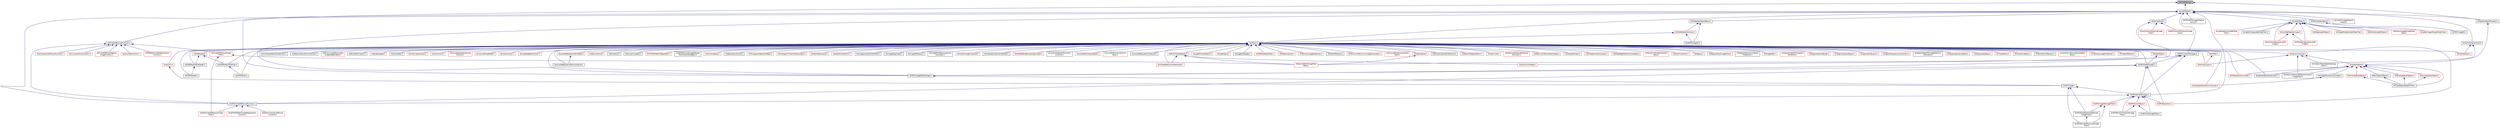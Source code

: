 digraph "itkTimeStamp.h"
{
 // LATEX_PDF_SIZE
  edge [fontname="Helvetica",fontsize="10",labelfontname="Helvetica",labelfontsize="10"];
  node [fontname="Helvetica",fontsize="10",shape=record];
  Node1 [label="itkTimeStamp.h",height=0.2,width=0.4,color="black", fillcolor="grey75", style="filled", fontcolor="black",tooltip=" "];
  Node1 -> Node2 [dir="back",color="midnightblue",fontsize="10",style="solid",fontname="Helvetica"];
  Node2 [label="itkGPUImageDataManager.h",height=0.2,width=0.4,color="black", fillcolor="white", style="filled",URL="$itkGPUImageDataManager_8h.html",tooltip=" "];
  Node2 -> Node3 [dir="back",color="midnightblue",fontsize="10",style="solid",fontname="Helvetica"];
  Node3 [label="itkGPUImage.h",height=0.2,width=0.4,color="black", fillcolor="white", style="filled",URL="$itkGPUImage_8h.html",tooltip=" "];
  Node3 -> Node4 [dir="back",color="midnightblue",fontsize="10",style="solid",fontname="Helvetica"];
  Node4 [label="itkGPUDiscreteGaussianImage\lFilter.h",height=0.2,width=0.4,color="black", fillcolor="white", style="filled",URL="$itkGPUDiscreteGaussianImageFilter_8h.html",tooltip=" "];
  Node3 -> Node5 [dir="back",color="midnightblue",fontsize="10",style="solid",fontname="Helvetica"];
  Node5 [label="itkGPUKernelManager.h",height=0.2,width=0.4,color="black", fillcolor="white", style="filled",URL="$itkGPUKernelManager_8h.html",tooltip=" "];
  Node5 -> Node6 [dir="back",color="midnightblue",fontsize="10",style="solid",fontname="Helvetica"];
  Node6 [label="itkGPUBinaryThresholdImage\lFilter.h",height=0.2,width=0.4,color="black", fillcolor="white", style="filled",URL="$itkGPUBinaryThresholdImageFilter_8h.html",tooltip=" "];
  Node5 -> Node7 [dir="back",color="midnightblue",fontsize="10",style="solid",fontname="Helvetica"];
  Node7 [label="itkGPUCastImageFilter.h",height=0.2,width=0.4,color="black", fillcolor="white", style="filled",URL="$itkGPUCastImageFilter_8h.html",tooltip=" "];
  Node5 -> Node8 [dir="back",color="midnightblue",fontsize="10",style="solid",fontname="Helvetica"];
  Node8 [label="itkGPUFiniteDifferenceFunction.h",height=0.2,width=0.4,color="black", fillcolor="white", style="filled",URL="$itkGPUFiniteDifferenceFunction_8h.html",tooltip=" "];
  Node8 -> Node9 [dir="back",color="midnightblue",fontsize="10",style="solid",fontname="Helvetica"];
  Node9 [label="itkGPUAnisotropicDiffusion\lFunction.h",height=0.2,width=0.4,color="red", fillcolor="white", style="filled",URL="$itkGPUAnisotropicDiffusionFunction_8h.html",tooltip=" "];
  Node8 -> Node14 [dir="back",color="midnightblue",fontsize="10",style="solid",fontname="Helvetica"];
  Node14 [label="itkGPUFiniteDifferenceImage\lFilter.h",height=0.2,width=0.4,color="red", fillcolor="white", style="filled",URL="$itkGPUFiniteDifferenceImageFilter_8h.html",tooltip=" "];
  Node8 -> Node19 [dir="back",color="midnightblue",fontsize="10",style="solid",fontname="Helvetica"];
  Node19 [label="itkGPUPDEDeformableRegistration\lFunction.h",height=0.2,width=0.4,color="red", fillcolor="white", style="filled",URL="$itkGPUPDEDeformableRegistrationFunction_8h.html",tooltip=" "];
  Node5 -> Node21 [dir="back",color="midnightblue",fontsize="10",style="solid",fontname="Helvetica"];
  Node21 [label="itkGPUFunctorBase.h",height=0.2,width=0.4,color="red", fillcolor="white", style="filled",URL="$itkGPUFunctorBase_8h.html",tooltip=" "];
  Node21 -> Node6 [dir="back",color="midnightblue",fontsize="10",style="solid",fontname="Helvetica"];
  Node21 -> Node7 [dir="back",color="midnightblue",fontsize="10",style="solid",fontname="Helvetica"];
  Node5 -> Node23 [dir="back",color="midnightblue",fontsize="10",style="solid",fontname="Helvetica"];
  Node23 [label="itkGPUImageToImageFilter.h",height=0.2,width=0.4,color="red", fillcolor="white", style="filled",URL="$itkGPUImageToImageFilter_8h.html",tooltip=" "];
  Node23 -> Node4 [dir="back",color="midnightblue",fontsize="10",style="solid",fontname="Helvetica"];
  Node23 -> Node27 [dir="back",color="midnightblue",fontsize="10",style="solid",fontname="Helvetica"];
  Node27 [label="itkGPUNeighborhoodOperator\lImageFilter.h",height=0.2,width=0.4,color="black", fillcolor="white", style="filled",URL="$itkGPUNeighborhoodOperatorImageFilter_8h.html",tooltip=" "];
  Node27 -> Node4 [dir="back",color="midnightblue",fontsize="10",style="solid",fontname="Helvetica"];
  Node5 -> Node28 [dir="back",color="midnightblue",fontsize="10",style="solid",fontname="Helvetica"];
  Node28 [label="itkGPUReduction.h",height=0.2,width=0.4,color="red", fillcolor="white", style="filled",URL="$itkGPUReduction_8h.html",tooltip=" "];
  Node3 -> Node27 [dir="back",color="midnightblue",fontsize="10",style="solid",fontname="Helvetica"];
  Node1 -> Node29 [dir="back",color="midnightblue",fontsize="10",style="solid",fontname="Helvetica"];
  Node29 [label="itkLightObject.h",height=0.2,width=0.4,color="black", fillcolor="white", style="filled",URL="$itkLightObject_8h.html",tooltip=" "];
  Node29 -> Node30 [dir="back",color="midnightblue",fontsize="10",style="solid",fontname="Helvetica"];
  Node30 [label="itkCellInterfaceVisitor.h",height=0.2,width=0.4,color="black", fillcolor="white", style="filled",URL="$itkCellInterfaceVisitor_8h.html",tooltip=" "];
  Node30 -> Node31 [dir="back",color="midnightblue",fontsize="10",style="solid",fontname="Helvetica"];
  Node31 [label="itkCellInterface.h",height=0.2,width=0.4,color="red", fillcolor="white", style="filled",URL="$itkCellInterface_8h.html",tooltip=" "];
  Node30 -> Node111 [dir="back",color="midnightblue",fontsize="10",style="solid",fontname="Helvetica"];
  Node111 [label="itkSimplexMeshAdaptTopology\lFilter.h",height=0.2,width=0.4,color="black", fillcolor="white", style="filled",URL="$itkSimplexMeshAdaptTopologyFilter_8h.html",tooltip=" "];
  Node29 -> Node167 [dir="back",color="midnightblue",fontsize="10",style="solid",fontname="Helvetica"];
  Node167 [label="itkFFTWFFTImageFilterInit\lFactory.h",height=0.2,width=0.4,color="black", fillcolor="white", style="filled",URL="$itkFFTWFFTImageFilterInitFactory_8h.html",tooltip=" "];
  Node29 -> Node168 [dir="back",color="midnightblue",fontsize="10",style="solid",fontname="Helvetica"];
  Node168 [label="itkFiniteDifferenceFunction.h",height=0.2,width=0.4,color="black", fillcolor="white", style="filled",URL="$itkFiniteDifferenceFunction_8h.html",tooltip=" "];
  Node168 -> Node169 [dir="back",color="midnightblue",fontsize="10",style="solid",fontname="Helvetica"];
  Node169 [label="itkAnisotropicDiffusionFunction.h",height=0.2,width=0.4,color="red", fillcolor="white", style="filled",URL="$itkAnisotropicDiffusionFunction_8h.html",tooltip=" "];
  Node168 -> Node181 [dir="back",color="midnightblue",fontsize="10",style="solid",fontname="Helvetica"];
  Node181 [label="itkCurvatureFlowFunction.h",height=0.2,width=0.4,color="red", fillcolor="white", style="filled",URL="$itkCurvatureFlowFunction_8h.html",tooltip=" "];
  Node168 -> Node188 [dir="back",color="midnightblue",fontsize="10",style="solid",fontname="Helvetica"];
  Node188 [label="itkFiniteDifferenceImage\lFilter.h",height=0.2,width=0.4,color="red", fillcolor="white", style="filled",URL="$itkFiniteDifferenceImageFilter_8h.html",tooltip=" "];
  Node188 -> Node14 [dir="back",color="midnightblue",fontsize="10",style="solid",fontname="Helvetica"];
  Node188 -> Node204 [dir="back",color="midnightblue",fontsize="10",style="solid",fontname="Helvetica"];
  Node204 [label="itkNarrowBandImageFilter\lBase.h",height=0.2,width=0.4,color="red", fillcolor="white", style="filled",URL="$itkNarrowBandImageFilterBase_8h.html",tooltip=" "];
  Node168 -> Node220 [dir="back",color="midnightblue",fontsize="10",style="solid",fontname="Helvetica"];
  Node220 [label="itkFiniteDifferenceSparse\lImageFunction.h",height=0.2,width=0.4,color="red", fillcolor="white", style="filled",URL="$itkFiniteDifferenceSparseImageFunction_8h.html",tooltip=" "];
  Node168 -> Node8 [dir="back",color="midnightblue",fontsize="10",style="solid",fontname="Helvetica"];
  Node168 -> Node223 [dir="back",color="midnightblue",fontsize="10",style="solid",fontname="Helvetica"];
  Node223 [label="itkLevelSetFunction.h",height=0.2,width=0.4,color="red", fillcolor="white", style="filled",URL="$itkLevelSetFunction_8h.html",tooltip=" "];
  Node168 -> Node235 [dir="back",color="midnightblue",fontsize="10",style="solid",fontname="Helvetica"];
  Node235 [label="itkPDEDeformableRegistration\lFunction.h",height=0.2,width=0.4,color="red", fillcolor="white", style="filled",URL="$itkPDEDeformableRegistrationFunction_8h.html",tooltip=" "];
  Node29 -> Node242 [dir="back",color="midnightblue",fontsize="10",style="solid",fontname="Helvetica"];
  Node242 [label="itkGPUContextManager.h",height=0.2,width=0.4,color="black", fillcolor="white", style="filled",URL="$itkGPUContextManager_8h.html",tooltip=" "];
  Node242 -> Node243 [dir="back",color="midnightblue",fontsize="10",style="solid",fontname="Helvetica"];
  Node243 [label="itkGPUDataManager.h",height=0.2,width=0.4,color="black", fillcolor="white", style="filled",URL="$itkGPUDataManager_8h.html",tooltip=" "];
  Node243 -> Node8 [dir="back",color="midnightblue",fontsize="10",style="solid",fontname="Helvetica"];
  Node243 -> Node2 [dir="back",color="midnightblue",fontsize="10",style="solid",fontname="Helvetica"];
  Node243 -> Node5 [dir="back",color="midnightblue",fontsize="10",style="solid",fontname="Helvetica"];
  Node243 -> Node28 [dir="back",color="midnightblue",fontsize="10",style="solid",fontname="Helvetica"];
  Node242 -> Node2 [dir="back",color="midnightblue",fontsize="10",style="solid",fontname="Helvetica"];
  Node242 -> Node5 [dir="back",color="midnightblue",fontsize="10",style="solid",fontname="Helvetica"];
  Node29 -> Node8 [dir="back",color="midnightblue",fontsize="10",style="solid",fontname="Helvetica"];
  Node29 -> Node2 [dir="back",color="midnightblue",fontsize="10",style="solid",fontname="Helvetica"];
  Node29 -> Node5 [dir="back",color="midnightblue",fontsize="10",style="solid",fontname="Helvetica"];
  Node29 -> Node244 [dir="back",color="midnightblue",fontsize="10",style="solid",fontname="Helvetica"];
  Node244 [label="itkLabelObject.h",height=0.2,width=0.4,color="black", fillcolor="white", style="filled",URL="$itkLabelObject_8h.html",tooltip=" "];
  Node244 -> Node245 [dir="back",color="midnightblue",fontsize="10",style="solid",fontname="Helvetica"];
  Node245 [label="itkAttributeLabelObject.h",height=0.2,width=0.4,color="red", fillcolor="white", style="filled",URL="$itkAttributeLabelObject_8h.html",tooltip=" "];
  Node244 -> Node260 [dir="back",color="midnightblue",fontsize="10",style="solid",fontname="Helvetica"];
  Node260 [label="itkBinaryImageToLabelMap\lFilter.h",height=0.2,width=0.4,color="red", fillcolor="white", style="filled",URL="$itkBinaryImageToLabelMapFilter_8h.html",tooltip=" "];
  Node244 -> Node267 [dir="back",color="midnightblue",fontsize="10",style="solid",fontname="Helvetica"];
  Node267 [label="itkLabelImageToLabelMapFilter.h",height=0.2,width=0.4,color="red", fillcolor="white", style="filled",URL="$itkLabelImageToLabelMapFilter_8h.html",tooltip=" "];
  Node244 -> Node254 [dir="back",color="midnightblue",fontsize="10",style="solid",fontname="Helvetica"];
  Node254 [label="itkLabelSelectionLabelMap\lFilter.h",height=0.2,width=0.4,color="red", fillcolor="white", style="filled",URL="$itkLabelSelectionLabelMapFilter_8h.html",tooltip=" "];
  Node244 -> Node257 [dir="back",color="midnightblue",fontsize="10",style="solid",fontname="Helvetica"];
  Node257 [label="itkLabelUniqueLabelMapFilter.h",height=0.2,width=0.4,color="black", fillcolor="white", style="filled",URL="$itkLabelUniqueLabelMapFilter_8h.html",tooltip=" "];
  Node244 -> Node280 [dir="back",color="midnightblue",fontsize="10",style="solid",fontname="Helvetica"];
  Node280 [label="itkLevelSetSparseImage.h",height=0.2,width=0.4,color="red", fillcolor="white", style="filled",URL="$itkLevelSetSparseImage_8h.html",tooltip=" "];
  Node280 -> Node281 [dir="back",color="midnightblue",fontsize="10",style="solid",fontname="Helvetica"];
  Node281 [label="itkMalcolmSparseLevelSet\lImage.h",height=0.2,width=0.4,color="red", fillcolor="white", style="filled",URL="$itkMalcolmSparseLevelSetImage_8h.html",tooltip=" "];
  Node280 -> Node284 [dir="back",color="midnightblue",fontsize="10",style="solid",fontname="Helvetica"];
  Node284 [label="itkWhitakerSparseLevelSet\lImage.h",height=0.2,width=0.4,color="red", fillcolor="white", style="filled",URL="$itkWhitakerSparseLevelSetImage_8h.html",tooltip=" "];
  Node244 -> Node281 [dir="back",color="midnightblue",fontsize="10",style="solid",fontname="Helvetica"];
  Node244 -> Node286 [dir="back",color="midnightblue",fontsize="10",style="solid",fontname="Helvetica"];
  Node286 [label="itkShapeLabelObject.h",height=0.2,width=0.4,color="red", fillcolor="white", style="filled",URL="$itkShapeLabelObject_8h.html",tooltip=" "];
  Node244 -> Node292 [dir="back",color="midnightblue",fontsize="10",style="solid",fontname="Helvetica"];
  Node292 [label="itkShapeRelabelLabelMapFilter.h",height=0.2,width=0.4,color="red", fillcolor="white", style="filled",URL="$itkShapeRelabelLabelMapFilter_8h.html",tooltip=" "];
  Node244 -> Node284 [dir="back",color="midnightblue",fontsize="10",style="solid",fontname="Helvetica"];
  Node29 -> Node293 [dir="back",color="midnightblue",fontsize="10",style="solid",fontname="Helvetica"];
  Node293 [label="itkMRCHeaderObject.h",height=0.2,width=0.4,color="black", fillcolor="white", style="filled",URL="$itkMRCHeaderObject_8h.html",tooltip=" "];
  Node293 -> Node294 [dir="back",color="midnightblue",fontsize="10",style="solid",fontname="Helvetica"];
  Node294 [label="itkMRCImageIO.h",height=0.2,width=0.4,color="black", fillcolor="white", style="filled",URL="$itkMRCImageIO_8h.html",tooltip=" "];
  Node29 -> Node295 [dir="back",color="midnightblue",fontsize="10",style="solid",fontname="Helvetica"];
  Node295 [label="itkMetaDataObjectBase.h",height=0.2,width=0.4,color="black", fillcolor="white", style="filled",URL="$itkMetaDataObjectBase_8h.html",tooltip=" "];
  Node295 -> Node296 [dir="back",color="midnightblue",fontsize="10",style="solid",fontname="Helvetica"];
  Node296 [label="itkHDF5ImageIO.h",height=0.2,width=0.4,color="black", fillcolor="white", style="filled",URL="$itkHDF5ImageIO_8h.html",tooltip=" "];
  Node295 -> Node297 [dir="back",color="midnightblue",fontsize="10",style="solid",fontname="Helvetica"];
  Node297 [label="itkMetaDataDictionary.h",height=0.2,width=0.4,color="red", fillcolor="white", style="filled",URL="$itkMetaDataDictionary_8h.html",tooltip=" "];
  Node297 -> Node296 [dir="back",color="midnightblue",fontsize="10",style="solid",fontname="Helvetica"];
  Node297 -> Node301 [dir="back",color="midnightblue",fontsize="10",style="solid",fontname="Helvetica"];
  Node301 [label="itkObject.h",height=0.2,width=0.4,color="black", fillcolor="white", style="filled",URL="$itkObject_8h.html",tooltip=" "];
  Node301 -> Node302 [dir="back",color="midnightblue",fontsize="10",style="solid",fontname="Helvetica"];
  Node302 [label="itkArchetypeSeriesFileNames.h",height=0.2,width=0.4,color="black", fillcolor="white", style="filled",URL="$itkArchetypeSeriesFileNames_8h.html",tooltip=" "];
  Node301 -> Node303 [dir="back",color="midnightblue",fontsize="10",style="solid",fontname="Helvetica"];
  Node303 [label="itkBSplineTransformInitializer.h",height=0.2,width=0.4,color="black", fillcolor="white", style="filled",URL="$itkBSplineTransformInitializer_8h.html",tooltip=" "];
  Node301 -> Node304 [dir="back",color="midnightblue",fontsize="10",style="solid",fontname="Helvetica"];
  Node304 [label="itkBinaryImageToLevelSet\lImageAdaptorBase.h",height=0.2,width=0.4,color="red", fillcolor="white", style="filled",URL="$itkBinaryImageToLevelSetImageAdaptorBase_8h.html",tooltip=" "];
  Node301 -> Node305 [dir="back",color="midnightblue",fontsize="10",style="solid",fontname="Helvetica"];
  Node305 [label="itkBuildInformation.h",height=0.2,width=0.4,color="black", fillcolor="white", style="filled",URL="$itkBuildInformation_8h.html",tooltip=" "];
  Node301 -> Node306 [dir="back",color="midnightblue",fontsize="10",style="solid",fontname="Helvetica"];
  Node306 [label="itkByteSwapper.h",height=0.2,width=0.4,color="red", fillcolor="white", style="filled",URL="$itkByteSwapper_8h.html",tooltip=" "];
  Node301 -> Node31 [dir="back",color="midnightblue",fontsize="10",style="solid",fontname="Helvetica"];
  Node301 -> Node308 [dir="back",color="midnightblue",fontsize="10",style="solid",fontname="Helvetica"];
  Node308 [label="itkCenteredTransformInitializer.h",height=0.2,width=0.4,color="red", fillcolor="white", style="filled",URL="$itkCenteredTransformInitializer_8h.html",tooltip=" "];
  Node301 -> Node310 [dir="back",color="midnightblue",fontsize="10",style="solid",fontname="Helvetica"];
  Node310 [label="itkColorTable.h",height=0.2,width=0.4,color="black", fillcolor="white", style="filled",URL="$itkColorTable_8h.html",tooltip=" "];
  Node301 -> Node311 [dir="back",color="midnightblue",fontsize="10",style="solid",fontname="Helvetica"];
  Node311 [label="itkColormapFunction.h",height=0.2,width=0.4,color="red", fillcolor="white", style="filled",URL="$itkColormapFunction_8h.html",tooltip=" "];
  Node301 -> Node328 [dir="back",color="midnightblue",fontsize="10",style="solid",fontname="Helvetica"];
  Node328 [label="itkCommand.h",height=0.2,width=0.4,color="red", fillcolor="white", style="filled",URL="$itkCommand_8h.html",tooltip=" "];
  Node301 -> Node398 [dir="back",color="midnightblue",fontsize="10",style="solid",fontname="Helvetica"];
  Node398 [label="itkConvergenceMonitoring\lFunction.h",height=0.2,width=0.4,color="red", fillcolor="white", style="filled",URL="$itkConvergenceMonitoringFunction_8h.html",tooltip=" "];
  Node301 -> Node409 [dir="back",color="midnightblue",fontsize="10",style="solid",fontname="Helvetica"];
  Node409 [label="itkConvertPixelBuffer.h",height=0.2,width=0.4,color="red", fillcolor="white", style="filled",URL="$itkConvertPixelBuffer_8h.html",tooltip=" "];
  Node301 -> Node412 [dir="back",color="midnightblue",fontsize="10",style="solid",fontname="Helvetica"];
  Node412 [label="itkCostFunction.h",height=0.2,width=0.4,color="red", fillcolor="white", style="filled",URL="$itkCostFunction_8h.html",tooltip=" "];
  Node301 -> Node447 [dir="back",color="midnightblue",fontsize="10",style="solid",fontname="Helvetica"];
  Node447 [label="itkCreateObjectFunction.h",height=0.2,width=0.4,color="red", fillcolor="white", style="filled",URL="$itkCreateObjectFunction_8h.html",tooltip=" "];
  Node301 -> Node494 [dir="back",color="midnightblue",fontsize="10",style="solid",fontname="Helvetica"];
  Node494 [label="itkDOMNode.h",height=0.2,width=0.4,color="red", fillcolor="white", style="filled",URL="$itkDOMNode_8h.html",tooltip=" "];
  Node494 -> Node495 [dir="back",color="midnightblue",fontsize="10",style="solid",fontname="Helvetica"];
  Node495 [label="itkDOMNodeXMLReader.h",height=0.2,width=0.4,color="black", fillcolor="white", style="filled",URL="$itkDOMNodeXMLReader_8h.html",tooltip=" "];
  Node495 -> Node496 [dir="back",color="midnightblue",fontsize="10",style="solid",fontname="Helvetica"];
  Node496 [label="itkDOMReader.h",height=0.2,width=0.4,color="black", fillcolor="white", style="filled",URL="$itkDOMReader_8h.html",tooltip=" "];
  Node494 -> Node497 [dir="back",color="midnightblue",fontsize="10",style="solid",fontname="Helvetica"];
  Node497 [label="itkDOMNodeXMLWriter.h",height=0.2,width=0.4,color="black", fillcolor="white", style="filled",URL="$itkDOMNodeXMLWriter_8h.html",tooltip=" "];
  Node497 -> Node498 [dir="back",color="midnightblue",fontsize="10",style="solid",fontname="Helvetica"];
  Node498 [label="itkDOMWriter.h",height=0.2,width=0.4,color="black", fillcolor="white", style="filled",URL="$itkDOMWriter_8h.html",tooltip=" "];
  Node301 -> Node495 [dir="back",color="midnightblue",fontsize="10",style="solid",fontname="Helvetica"];
  Node301 -> Node497 [dir="back",color="midnightblue",fontsize="10",style="solid",fontname="Helvetica"];
  Node301 -> Node496 [dir="back",color="midnightblue",fontsize="10",style="solid",fontname="Helvetica"];
  Node301 -> Node498 [dir="back",color="midnightblue",fontsize="10",style="solid",fontname="Helvetica"];
  Node301 -> Node500 [dir="back",color="midnightblue",fontsize="10",style="solid",fontname="Helvetica"];
  Node500 [label="itkDataObject.h",height=0.2,width=0.4,color="red", fillcolor="white", style="filled",URL="$itkDataObject_8h.html",tooltip=" "];
  Node500 -> Node243 [dir="back",color="midnightblue",fontsize="10",style="solid",fontname="Helvetica"];
  Node301 -> Node1281 [dir="back",color="midnightblue",fontsize="10",style="solid",fontname="Helvetica"];
  Node1281 [label="itkDecisionRule.h",height=0.2,width=0.4,color="red", fillcolor="white", style="filled",URL="$itkDecisionRule_8h.html",tooltip=" "];
  Node301 -> Node1500 [dir="back",color="midnightblue",fontsize="10",style="solid",fontname="Helvetica"];
  Node1500 [label="itkDirectory.h",height=0.2,width=0.4,color="black", fillcolor="white", style="filled",URL="$itkDirectory_8h.html",tooltip=" "];
  Node301 -> Node1191 [dir="back",color="midnightblue",fontsize="10",style="solid",fontname="Helvetica"];
  Node1191 [label="itkDomainThreader.h",height=0.2,width=0.4,color="red", fillcolor="white", style="filled",URL="$itkDomainThreader_8h.html",tooltip=" "];
  Node301 -> Node1286 [dir="back",color="midnightblue",fontsize="10",style="solid",fontname="Helvetica"];
  Node1286 [label="itkDynamicLoader.h",height=0.2,width=0.4,color="black", fillcolor="white", style="filled",URL="$itkDynamicLoader_8h.html",tooltip=" "];
  Node301 -> Node1501 [dir="back",color="midnightblue",fontsize="10",style="solid",fontname="Helvetica"];
  Node1501 [label="itkFFTWGlobalConfiguration.h",height=0.2,width=0.4,color="red", fillcolor="white", style="filled",URL="$itkFFTWGlobalConfiguration_8h.html",tooltip=" "];
  Node301 -> Node94 [dir="back",color="midnightblue",fontsize="10",style="solid",fontname="Helvetica"];
  Node94 [label="itkFastMarchingImageToNode\lPairContainerAdaptor.h",height=0.2,width=0.4,color="black", fillcolor="white", style="filled",URL="$itkFastMarchingImageToNodePairContainerAdaptor_8h.html",tooltip=" "];
  Node301 -> Node1289 [dir="back",color="midnightblue",fontsize="10",style="solid",fontname="Helvetica"];
  Node1289 [label="itkFunctionBase.h",height=0.2,width=0.4,color="red", fillcolor="white", style="filled",URL="$itkFunctionBase_8h.html",tooltip=" "];
  Node301 -> Node243 [dir="back",color="midnightblue",fontsize="10",style="solid",fontname="Helvetica"];
  Node301 -> Node2 [dir="back",color="midnightblue",fontsize="10",style="solid",fontname="Helvetica"];
  Node301 -> Node28 [dir="back",color="midnightblue",fontsize="10",style="solid",fontname="Helvetica"];
  Node301 -> Node1504 [dir="back",color="midnightblue",fontsize="10",style="solid",fontname="Helvetica"];
  Node1504 [label="itkGeometryUtilities.h",height=0.2,width=0.4,color="black", fillcolor="white", style="filled",URL="$itkGeometryUtilities_8h.html",tooltip=" "];
  Node301 -> Node1335 [dir="back",color="midnightblue",fontsize="10",style="solid",fontname="Helvetica"];
  Node1335 [label="itkHistogramAlgorithmBase.h",height=0.2,width=0.4,color="red", fillcolor="white", style="filled",URL="$itkHistogramAlgorithmBase_8h.html",tooltip=" "];
  Node301 -> Node1177 [dir="back",color="midnightblue",fontsize="10",style="solid",fontname="Helvetica"];
  Node1177 [label="itkHistogramThresholdCalculator.h",height=0.2,width=0.4,color="red", fillcolor="white", style="filled",URL="$itkHistogramThresholdCalculator_8h.html",tooltip=" "];
  Node301 -> Node1505 [dir="back",color="midnightblue",fontsize="10",style="solid",fontname="Helvetica"];
  Node1505 [label="itkIPLFileNameList.h",height=0.2,width=0.4,color="red", fillcolor="white", style="filled",URL="$itkIPLFileNameList_8h.html",tooltip=" "];
  Node301 -> Node1447 [dir="back",color="midnightblue",fontsize="10",style="solid",fontname="Helvetica"];
  Node1447 [label="itkIdentityTransform.h",height=0.2,width=0.4,color="red", fillcolor="white", style="filled",URL="$itkIdentityTransform_8h.html",tooltip=" "];
  Node301 -> Node1506 [dir="back",color="midnightblue",fontsize="10",style="solid",fontname="Helvetica"];
  Node1506 [label="itkImageContainerInterface.h",height=0.2,width=0.4,color="black", fillcolor="white", style="filled",URL="$itkImageContainerInterface_8h.html",tooltip=" "];
  Node301 -> Node868 [dir="back",color="midnightblue",fontsize="10",style="solid",fontname="Helvetica"];
  Node868 [label="itkImageDuplicator.h",height=0.2,width=0.4,color="black", fillcolor="white", style="filled",URL="$itkImageDuplicator_8h.html",tooltip=" "];
  Node301 -> Node1343 [dir="back",color="midnightblue",fontsize="10",style="solid",fontname="Helvetica"];
  Node1343 [label="itkImageIOFactory.h",height=0.2,width=0.4,color="black", fillcolor="white", style="filled",URL="$itkImageIOFactory_8h.html",tooltip=" "];
  Node301 -> Node715 [dir="back",color="midnightblue",fontsize="10",style="solid",fontname="Helvetica"];
  Node715 [label="itkImagePCADecomposition\lCalculator.h",height=0.2,width=0.4,color="black", fillcolor="white", style="filled",URL="$itkImagePCADecompositionCalculator_8h.html",tooltip=" "];
  Node301 -> Node1371 [dir="back",color="midnightblue",fontsize="10",style="solid",fontname="Helvetica"];
  Node1371 [label="itkImportImageContainer.h",height=0.2,width=0.4,color="red", fillcolor="white", style="filled",URL="$itkImportImageContainer_8h.html",tooltip=" "];
  Node301 -> Node1507 [dir="back",color="midnightblue",fontsize="10",style="solid",fontname="Helvetica"];
  Node1507 [label="itkIndexedContainerInterface.h",height=0.2,width=0.4,color="black", fillcolor="white", style="filled",URL="$itkIndexedContainerInterface_8h.html",tooltip=" "];
  Node301 -> Node1266 [dir="back",color="midnightblue",fontsize="10",style="solid",fontname="Helvetica"];
  Node1266 [label="itkKdTree.h",height=0.2,width=0.4,color="red", fillcolor="white", style="filled",URL="$itkKdTree_8h.html",tooltip=" "];
  Node1266 -> Node1264 [dir="back",color="midnightblue",fontsize="10",style="solid",fontname="Helvetica"];
  Node1264 [label="itkPointsLocator.h",height=0.2,width=0.4,color="red", fillcolor="white", style="filled",URL="$itkPointsLocator_8h.html",tooltip=" "];
  Node301 -> Node1278 [dir="back",color="midnightblue",fontsize="10",style="solid",fontname="Helvetica"];
  Node1278 [label="itkKdTreeBasedKmeansEstimator.h",height=0.2,width=0.4,color="red", fillcolor="white", style="filled",URL="$itkKdTreeBasedKmeansEstimator_8h.html",tooltip=" "];
  Node301 -> Node77 [dir="back",color="midnightblue",fontsize="10",style="solid",fontname="Helvetica"];
  Node77 [label="itkLandmarkBasedTransform\lInitializer.h",height=0.2,width=0.4,color="black", fillcolor="white", style="filled",URL="$itkLandmarkBasedTransformInitializer_8h.html",tooltip=" "];
  Node301 -> Node726 [dir="back",color="midnightblue",fontsize="10",style="solid",fontname="Helvetica"];
  Node726 [label="itkLevelSetContainerBase.h",height=0.2,width=0.4,color="red", fillcolor="white", style="filled",URL="$itkLevelSetContainerBase_8h.html",tooltip=" "];
  Node301 -> Node1508 [dir="back",color="midnightblue",fontsize="10",style="solid",fontname="Helvetica"];
  Node1508 [label="itkLevelSetDomainPartition\lBase.h",height=0.2,width=0.4,color="red", fillcolor="white", style="filled",URL="$itkLevelSetDomainPartitionBase_8h.html",tooltip=" "];
  Node301 -> Node1373 [dir="back",color="midnightblue",fontsize="10",style="solid",fontname="Helvetica"];
  Node1373 [label="itkLevelSetEquationContainer.h",height=0.2,width=0.4,color="black", fillcolor="white", style="filled",URL="$itkLevelSetEquationContainer_8h.html",tooltip=" "];
  Node301 -> Node1299 [dir="back",color="midnightblue",fontsize="10",style="solid",fontname="Helvetica"];
  Node1299 [label="itkLevelSetEquationTermBase.h",height=0.2,width=0.4,color="red", fillcolor="white", style="filled",URL="$itkLevelSetEquationTermBase_8h.html",tooltip=" "];
  Node1299 -> Node1305 [dir="back",color="midnightblue",fontsize="10",style="solid",fontname="Helvetica"];
  Node1305 [label="itkLevelSetEquationTermContainer.h",height=0.2,width=0.4,color="black", fillcolor="white", style="filled",URL="$itkLevelSetEquationTermContainer_8h.html",tooltip=" "];
  Node301 -> Node1305 [dir="back",color="midnightblue",fontsize="10",style="solid",fontname="Helvetica"];
  Node301 -> Node1375 [dir="back",color="midnightblue",fontsize="10",style="solid",fontname="Helvetica"];
  Node1375 [label="itkLightProcessObject.h",height=0.2,width=0.4,color="red", fillcolor="white", style="filled",URL="$itkLightProcessObject_8h.html",tooltip=" "];
  Node301 -> Node1391 [dir="back",color="midnightblue",fontsize="10",style="solid",fontname="Helvetica"];
  Node1391 [label="itkLogOutput.h",height=0.2,width=0.4,color="red", fillcolor="white", style="filled",URL="$itkLogOutput_8h.html",tooltip=" "];
  Node301 -> Node1397 [dir="back",color="midnightblue",fontsize="10",style="solid",fontname="Helvetica"];
  Node1397 [label="itkLoggerManager.h",height=0.2,width=0.4,color="black", fillcolor="white", style="filled",URL="$itkLoggerManager_8h.html",tooltip=" "];
  Node301 -> Node1096 [dir="back",color="midnightblue",fontsize="10",style="solid",fontname="Helvetica"];
  Node1096 [label="itkMRASlabIdentifier.h",height=0.2,width=0.4,color="red", fillcolor="white", style="filled",URL="$itkMRASlabIdentifier_8h.html",tooltip=" "];
  Node301 -> Node1400 [dir="back",color="midnightblue",fontsize="10",style="solid",fontname="Helvetica"];
  Node1400 [label="itkMapContainer.h",height=0.2,width=0.4,color="red", fillcolor="white", style="filled",URL="$itkMapContainer_8h.html",tooltip=" "];
  Node301 -> Node1403 [dir="back",color="midnightblue",fontsize="10",style="solid",fontname="Helvetica"];
  Node1403 [label="itkMemoryUsageObserver.h",height=0.2,width=0.4,color="red", fillcolor="white", style="filled",URL="$itkMemoryUsageObserver_8h.html",tooltip=" "];
  Node301 -> Node140 [dir="back",color="midnightblue",fontsize="10",style="solid",fontname="Helvetica"];
  Node140 [label="itkMeshIOFactory.h",height=0.2,width=0.4,color="black", fillcolor="white", style="filled",URL="$itkMeshIOFactory_8h.html",tooltip=" "];
  Node301 -> Node46 [dir="back",color="midnightblue",fontsize="10",style="solid",fontname="Helvetica"];
  Node46 [label="itkMetaSceneConverter.h",height=0.2,width=0.4,color="red", fillcolor="white", style="filled",URL="$itkMetaSceneConverter_8h.html",tooltip=" "];
  Node301 -> Node1410 [dir="back",color="midnightblue",fontsize="10",style="solid",fontname="Helvetica"];
  Node1410 [label="itkMinimumMaximumImageCalculator.h",height=0.2,width=0.4,color="red", fillcolor="white", style="filled",URL="$itkMinimumMaximumImageCalculator_8h.html",tooltip=" "];
  Node301 -> Node1318 [dir="back",color="midnightblue",fontsize="10",style="solid",fontname="Helvetica"];
  Node1318 [label="itkMixtureModelComponent\lBase.h",height=0.2,width=0.4,color="red", fillcolor="white", style="filled",URL="$itkMixtureModelComponentBase_8h.html",tooltip=" "];
  Node301 -> Node1190 [dir="back",color="midnightblue",fontsize="10",style="solid",fontname="Helvetica"];
  Node1190 [label="itkMultiThreaderBase.h",height=0.2,width=0.4,color="red", fillcolor="white", style="filled",URL="$itkMultiThreaderBase_8h.html",tooltip=" "];
  Node1190 -> Node1191 [dir="back",color="midnightblue",fontsize="10",style="solid",fontname="Helvetica"];
  Node1190 -> Node204 [dir="back",color="midnightblue",fontsize="10",style="solid",fontname="Helvetica"];
  Node1190 -> Node1206 [dir="back",color="midnightblue",fontsize="10",style="solid",fontname="Helvetica"];
  Node1206 [label="itkThreadedDomainPartitioner.h",height=0.2,width=0.4,color="red", fillcolor="white", style="filled",URL="$itkThreadedDomainPartitioner_8h.html",tooltip=" "];
  Node301 -> Node1413 [dir="back",color="midnightblue",fontsize="10",style="solid",fontname="Helvetica"];
  Node1413 [label="itkNumericSeriesFileNames.h",height=0.2,width=0.4,color="black", fillcolor="white", style="filled",URL="$itkNumericSeriesFileNames_8h.html",tooltip=" "];
  Node301 -> Node1414 [dir="back",color="midnightblue",fontsize="10",style="solid",fontname="Helvetica"];
  Node1414 [label="itkObjectStore.h",height=0.2,width=0.4,color="red", fillcolor="white", style="filled",URL="$itkObjectStore_8h.html",tooltip=" "];
  Node1414 -> Node204 [dir="back",color="midnightblue",fontsize="10",style="solid",fontname="Helvetica"];
  Node301 -> Node120 [dir="back",color="midnightblue",fontsize="10",style="solid",fontname="Helvetica"];
  Node120 [label="itkObjectToObjectMetric.h",height=0.2,width=0.4,color="red", fillcolor="white", style="filled",URL="$itkObjectToObjectMetric_8h.html",tooltip=" "];
  Node301 -> Node1415 [dir="back",color="midnightblue",fontsize="10",style="solid",fontname="Helvetica"];
  Node1415 [label="itkOptimizer.h",height=0.2,width=0.4,color="red", fillcolor="white", style="filled",URL="$itkOptimizer_8h.html",tooltip=" "];
  Node301 -> Node1417 [dir="back",color="midnightblue",fontsize="10",style="solid",fontname="Helvetica"];
  Node1417 [label="itkOptimizerParameterScales\lEstimator.h",height=0.2,width=0.4,color="red", fillcolor="white", style="filled",URL="$itkOptimizerParameterScalesEstimator_8h.html",tooltip=" "];
  Node301 -> Node1510 [dir="back",color="midnightblue",fontsize="10",style="solid",fontname="Helvetica"];
  Node1510 [label="itkOptimizerParametersHelper.h",height=0.2,width=0.4,color="red", fillcolor="white", style="filled",URL="$itkOptimizerParametersHelper_8h.html",tooltip=" "];
  Node301 -> Node1512 [dir="back",color="midnightblue",fontsize="10",style="solid",fontname="Helvetica"];
  Node1512 [label="itkOutputWindow.h",height=0.2,width=0.4,color="red", fillcolor="white", style="filled",URL="$itkOutputWindow_8h.html",tooltip=" "];
  Node301 -> Node1264 [dir="back",color="midnightblue",fontsize="10",style="solid",fontname="Helvetica"];
  Node301 -> Node1418 [dir="back",color="midnightblue",fontsize="10",style="solid",fontname="Helvetica"];
  Node1418 [label="itkProbabilityDistribution.h",height=0.2,width=0.4,color="red", fillcolor="white", style="filled",URL="$itkProbabilityDistribution_8h.html",tooltip=" "];
  Node301 -> Node1422 [dir="back",color="midnightblue",fontsize="10",style="solid",fontname="Helvetica"];
  Node1422 [label="itkQuadEdgeMeshFunctionBase.h",height=0.2,width=0.4,color="red", fillcolor="white", style="filled",URL="$itkQuadEdgeMeshFunctionBase_8h.html",tooltip=" "];
  Node301 -> Node1513 [dir="back",color="midnightblue",fontsize="10",style="solid",fontname="Helvetica"];
  Node1513 [label="itkRandomVariateGenerator\lBase.h",height=0.2,width=0.4,color="red", fillcolor="white", style="filled",URL="$itkRandomVariateGeneratorBase_8h.html",tooltip=" "];
  Node301 -> Node1432 [dir="back",color="midnightblue",fontsize="10",style="solid",fontname="Helvetica"];
  Node1432 [label="itkRealTimeClock.h",height=0.2,width=0.4,color="red", fillcolor="white", style="filled",URL="$itkRealTimeClock_8h.html",tooltip=" "];
  Node301 -> Node1514 [dir="back",color="midnightblue",fontsize="10",style="solid",fontname="Helvetica"];
  Node1514 [label="itkRegion.h",height=0.2,width=0.4,color="red", fillcolor="white", style="filled",URL="$itkRegion_8h.html",tooltip=" "];
  Node301 -> Node1053 [dir="back",color="midnightblue",fontsize="10",style="solid",fontname="Helvetica"];
  Node1053 [label="itkRegionGrowImageFilter.h",height=0.2,width=0.4,color="red", fillcolor="white", style="filled",URL="$itkRegionGrowImageFilter_8h.html",tooltip=" "];
  Node301 -> Node1434 [dir="back",color="midnightblue",fontsize="10",style="solid",fontname="Helvetica"];
  Node1434 [label="itkRegularExpressionSeries\lFileNames.h",height=0.2,width=0.4,color="black", fillcolor="white", style="filled",URL="$itkRegularExpressionSeriesFileNames_8h.html",tooltip=" "];
  Node301 -> Node1435 [dir="back",color="midnightblue",fontsize="10",style="solid",fontname="Helvetica"];
  Node1435 [label="itkRingBuffer.h",height=0.2,width=0.4,color="red", fillcolor="white", style="filled",URL="$itkRingBuffer_8h.html",tooltip=" "];
  Node301 -> Node721 [dir="back",color="midnightblue",fontsize="10",style="solid",fontname="Helvetica"];
  Node721 [label="itkScalarImageToHistogram\lGenerator.h",height=0.2,width=0.4,color="red", fillcolor="white", style="filled",URL="$itkScalarImageToHistogramGenerator_8h.html",tooltip=" "];
  Node301 -> Node1436 [dir="back",color="midnightblue",fontsize="10",style="solid",fontname="Helvetica"];
  Node1436 [label="itkSegmentationBorder.h",height=0.2,width=0.4,color="red", fillcolor="white", style="filled",URL="$itkSegmentationBorder_8h.html",tooltip=" "];
  Node301 -> Node1439 [dir="back",color="midnightblue",fontsize="10",style="solid",fontname="Helvetica"];
  Node1439 [label="itkSegmentationRegion.h",height=0.2,width=0.4,color="red", fillcolor="white", style="filled",URL="$itkSegmentationRegion_8h.html",tooltip=" "];
  Node301 -> Node1440 [dir="back",color="midnightblue",fontsize="10",style="solid",fontname="Helvetica"];
  Node1440 [label="itkSparseFieldLayer.h",height=0.2,width=0.4,color="red", fillcolor="white", style="filled",URL="$itkSparseFieldLayer_8h.html",tooltip=" "];
  Node301 -> Node1441 [dir="back",color="midnightblue",fontsize="10",style="solid",fontname="Helvetica"];
  Node1441 [label="itkSparseFrequencyContainer2.h",height=0.2,width=0.4,color="red", fillcolor="white", style="filled",URL="$itkSparseFrequencyContainer2_8h.html",tooltip=" "];
  Node301 -> Node1243 [dir="back",color="midnightblue",fontsize="10",style="solid",fontname="Helvetica"];
  Node1243 [label="itkSpatialObjectDuplicator.h",height=0.2,width=0.4,color="black", fillcolor="white", style="filled",URL="$itkSpatialObjectDuplicator_8h.html",tooltip=" "];
  Node301 -> Node1262 [dir="back",color="midnightblue",fontsize="10",style="solid",fontname="Helvetica"];
  Node1262 [label="itkSpatialObjectToImageStatistics\lCalculator.h",height=0.2,width=0.4,color="black", fillcolor="white", style="filled",URL="$itkSpatialObjectToImageStatisticsCalculator_8h.html",tooltip=" "];
  Node301 -> Node1496 [dir="back",color="midnightblue",fontsize="10",style="solid",fontname="Helvetica"];
  Node1496 [label="itkStoppingCriterionBase.h",height=0.2,width=0.4,color="red", fillcolor="white", style="filled",URL="$itkStoppingCriterionBase_8h.html",tooltip=" "];
  Node301 -> Node1271 [dir="back",color="midnightblue",fontsize="10",style="solid",fontname="Helvetica"];
  Node1271 [label="itkSubsamplerBase.h",height=0.2,width=0.4,color="red", fillcolor="white", style="filled",URL="$itkSubsamplerBase_8h.html",tooltip=" "];
  Node301 -> Node1444 [dir="back",color="midnightblue",fontsize="10",style="solid",fontname="Helvetica"];
  Node1444 [label="itkThreadPool.h",height=0.2,width=0.4,color="red", fillcolor="white", style="filled",URL="$itkThreadPool_8h.html",tooltip=" "];
  Node301 -> Node1206 [dir="back",color="midnightblue",fontsize="10",style="solid",fontname="Helvetica"];
  Node301 -> Node1445 [dir="back",color="midnightblue",fontsize="10",style="solid",fontname="Helvetica"];
  Node1445 [label="itkTransformBase.h",height=0.2,width=0.4,color="red", fillcolor="white", style="filled",URL="$itkTransformBase_8h.html",tooltip=" "];
  Node301 -> Node1387 [dir="back",color="midnightblue",fontsize="10",style="solid",fontname="Helvetica"];
  Node1387 [label="itkTransformIOFactory.h",height=0.2,width=0.4,color="black", fillcolor="white", style="filled",URL="$itkTransformIOFactory_8h.html",tooltip=" "];
  Node301 -> Node1486 [dir="back",color="midnightblue",fontsize="10",style="solid",fontname="Helvetica"];
  Node1486 [label="itkTransformParametersAdaptor\lBase.h",height=0.2,width=0.4,color="red", fillcolor="white", style="filled",URL="$itkTransformParametersAdaptorBase_8h.html",tooltip=" "];
  Node301 -> Node1487 [dir="back",color="midnightblue",fontsize="10",style="solid",fontname="Helvetica"];
  Node1487 [label="itkValarrayImageContainer.h",height=0.2,width=0.4,color="red", fillcolor="white", style="filled",URL="$itkValarrayImageContainer_8h.html",tooltip=" "];
  Node301 -> Node1489 [dir="back",color="midnightblue",fontsize="10",style="solid",fontname="Helvetica"];
  Node1489 [label="itkVectorContainer.h",height=0.2,width=0.4,color="red", fillcolor="white", style="filled",URL="$itkVectorContainer_8h.html",tooltip=" "];
  Node1489 -> Node918 [dir="back",color="midnightblue",fontsize="10",style="solid",fontname="Helvetica"];
  Node918 [label="itkDiffusionTensor3DReconstruction\lImageFilter.h",height=0.2,width=0.4,color="black", fillcolor="white", style="filled",URL="$itkDiffusionTensor3DReconstructionImageFilter_8h.html",tooltip=" "];
  Node1489 -> Node1264 [dir="back",color="midnightblue",fontsize="10",style="solid",fontname="Helvetica"];
  Node1489 -> Node111 [dir="back",color="midnightblue",fontsize="10",style="solid",fontname="Helvetica"];
  Node1489 -> Node1214 [dir="back",color="midnightblue",fontsize="10",style="solid",fontname="Helvetica"];
  Node1214 [label="itkSpatialObject.h",height=0.2,width=0.4,color="red", fillcolor="white", style="filled",URL="$itkSpatialObject_8h.html",tooltip=" "];
  Node1214 -> Node1215 [dir="back",color="midnightblue",fontsize="10",style="solid",fontname="Helvetica"];
  Node1215 [label="itkArrowSpatialObject.h",height=0.2,width=0.4,color="red", fillcolor="white", style="filled",URL="$itkArrowSpatialObject_8h.html",tooltip=" "];
  Node1215 -> Node539 [dir="back",color="midnightblue",fontsize="10",style="solid",fontname="Helvetica"];
  Node539 [label="itkCastSpatialObjectFilter.h",height=0.2,width=0.4,color="black", fillcolor="white", style="filled",URL="$itkCastSpatialObjectFilter_8h.html",tooltip=" "];
  Node1214 -> Node1217 [dir="back",color="midnightblue",fontsize="10",style="solid",fontname="Helvetica"];
  Node1217 [label="itkBoxSpatialObject.h",height=0.2,width=0.4,color="black", fillcolor="white", style="filled",URL="$itkBoxSpatialObject_8h.html",tooltip=" "];
  Node1217 -> Node539 [dir="back",color="midnightblue",fontsize="10",style="solid",fontname="Helvetica"];
  Node1214 -> Node539 [dir="back",color="midnightblue",fontsize="10",style="solid",fontname="Helvetica"];
  Node1214 -> Node918 [dir="back",color="midnightblue",fontsize="10",style="solid",fontname="Helvetica"];
  Node1214 -> Node1218 [dir="back",color="midnightblue",fontsize="10",style="solid",fontname="Helvetica"];
  Node1218 [label="itkEllipseSpatialObject.h",height=0.2,width=0.4,color="red", fillcolor="white", style="filled",URL="$itkEllipseSpatialObject_8h.html",tooltip=" "];
  Node1218 -> Node539 [dir="back",color="midnightblue",fontsize="10",style="solid",fontname="Helvetica"];
  Node1214 -> Node1222 [dir="back",color="midnightblue",fontsize="10",style="solid",fontname="Helvetica"];
  Node1222 [label="itkGroupSpatialObject.h",height=0.2,width=0.4,color="red", fillcolor="white", style="filled",URL="$itkGroupSpatialObject_8h.html",tooltip=" "];
  Node1222 -> Node539 [dir="back",color="midnightblue",fontsize="10",style="solid",fontname="Helvetica"];
  Node1214 -> Node870 [dir="back",color="midnightblue",fontsize="10",style="solid",fontname="Helvetica"];
  Node870 [label="itkImageMomentsCalculator.h",height=0.2,width=0.4,color="black", fillcolor="white", style="filled",URL="$itkImageMomentsCalculator_8h.html",tooltip=" "];
  Node870 -> Node308 [dir="back",color="midnightblue",fontsize="10",style="solid",fontname="Helvetica"];
  Node1214 -> Node46 [dir="back",color="midnightblue",fontsize="10",style="solid",fontname="Helvetica"];
  Node1214 -> Node1243 [dir="back",color="midnightblue",fontsize="10",style="solid",fontname="Helvetica"];
  Node301 -> Node1493 [dir="back",color="midnightblue",fontsize="10",style="solid",fontname="Helvetica"];
  Node1493 [label="itkVersion.h",height=0.2,width=0.4,color="red", fillcolor="white", style="filled",URL="$itkVersion_8h.html",tooltip=" "];
  Node1493 -> Node3 [dir="back",color="midnightblue",fontsize="10",style="solid",fontname="Helvetica"];
  Node301 -> Node1365 [dir="back",color="midnightblue",fontsize="10",style="solid",fontname="Helvetica"];
  Node1365 [label="itkVideoIOFactory.h",height=0.2,width=0.4,color="red", fillcolor="white", style="filled",URL="$itkVideoIOFactory_8h.html",tooltip=" "];
  Node29 -> Node1411 [dir="back",color="midnightblue",fontsize="10",style="solid",fontname="Helvetica"];
  Node1411 [label="itkNarrowBand.h",height=0.2,width=0.4,color="black", fillcolor="white", style="filled",URL="$itkNarrowBand_8h.html",tooltip=" "];
  Node1411 -> Node745 [dir="back",color="midnightblue",fontsize="10",style="solid",fontname="Helvetica"];
  Node745 [label="itkFastChamferDistanceImage\lFilter.h",height=0.2,width=0.4,color="red", fillcolor="white", style="filled",URL="$itkFastChamferDistanceImageFilter_8h.html",tooltip=" "];
  Node1411 -> Node632 [dir="back",color="midnightblue",fontsize="10",style="solid",fontname="Helvetica"];
  Node632 [label="itkIsoContourDistanceImage\lFilter.h",height=0.2,width=0.4,color="red", fillcolor="white", style="filled",URL="$itkIsoContourDistanceImageFilter_8h.html",tooltip=" "];
  Node1411 -> Node204 [dir="back",color="midnightblue",fontsize="10",style="solid",fontname="Helvetica"];
  Node29 -> Node301 [dir="back",color="midnightblue",fontsize="10",style="solid",fontname="Helvetica"];
  Node29 -> Node1442 [dir="back",color="midnightblue",fontsize="10",style="solid",fontname="Helvetica"];
  Node1442 [label="itkSpatialObjectProperty.h",height=0.2,width=0.4,color="black", fillcolor="white", style="filled",URL="$itkSpatialObjectProperty_8h.html",tooltip=" "];
  Node1442 -> Node1214 [dir="back",color="midnightblue",fontsize="10",style="solid",fontname="Helvetica"];
  Node29 -> Node1526 [dir="back",color="midnightblue",fontsize="10",style="solid",fontname="Helvetica"];
  Node1526 [label="itkVnlFFTImageFilterInit\lFactory.h",height=0.2,width=0.4,color="black", fillcolor="white", style="filled",URL="$itkVnlFFTImageFilterInitFactory_8h.html",tooltip=" "];
  Node1 -> Node1442 [dir="back",color="midnightblue",fontsize="10",style="solid",fontname="Helvetica"];
}
